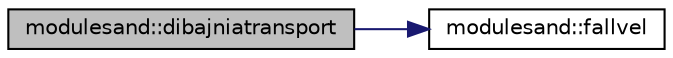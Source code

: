 digraph "modulesand::dibajniatransport"
{
 // LATEX_PDF_SIZE
  edge [fontname="Helvetica",fontsize="10",labelfontname="Helvetica",labelfontsize="10"];
  node [fontname="Helvetica",fontsize="10",shape=record];
  rankdir="LR";
  Node1 [label="modulesand::dibajniatransport",height=0.2,width=0.4,color="black", fillcolor="grey75", style="filled", fontcolor="black",tooltip=" "];
  Node1 -> Node2 [color="midnightblue",fontsize="10",style="solid"];
  Node2 [label="modulesand::fallvel",height=0.2,width=0.4,color="black", fillcolor="white", style="filled",URL="$namespacemodulesand.html#a81b51403d378065ebb345027ab24a5af",tooltip=" "];
}
